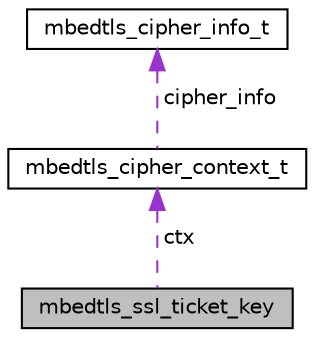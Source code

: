 digraph "mbedtls_ssl_ticket_key"
{
  bgcolor="transparent";
  edge [fontname="Helvetica",fontsize="10",labelfontname="Helvetica",labelfontsize="10"];
  node [fontname="Helvetica",fontsize="10",shape=record];
  Node1 [label="mbedtls_ssl_ticket_key",height=0.2,width=0.4,color="black", fillcolor="grey75", style="filled", fontcolor="black"];
  Node2 -> Node1 [dir="back",color="darkorchid3",fontsize="10",style="dashed",label=" ctx" ,fontname="Helvetica"];
  Node2 [label="mbedtls_cipher_context_t",height=0.2,width=0.4,color="black",URL="$structmbedtls__cipher__context__t.html"];
  Node3 -> Node2 [dir="back",color="darkorchid3",fontsize="10",style="dashed",label=" cipher_info" ,fontname="Helvetica"];
  Node3 [label="mbedtls_cipher_info_t",height=0.2,width=0.4,color="black",URL="$structmbedtls__cipher__info__t.html"];
}
